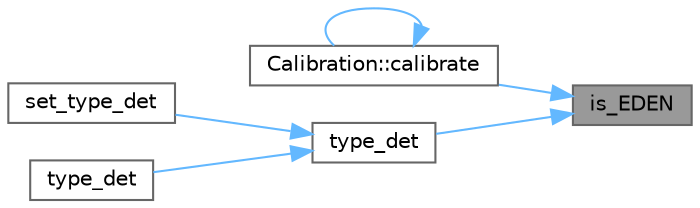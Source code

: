 digraph "is_EDEN"
{
 // LATEX_PDF_SIZE
  bgcolor="transparent";
  edge [fontname=Helvetica,fontsize=10,labelfontname=Helvetica,labelfontsize=10];
  node [fontname=Helvetica,fontsize=10,shape=box,height=0.2,width=0.4];
  rankdir="RL";
  Node1 [id="Node000001",label="is_EDEN",height=0.2,width=0.4,color="gray40", fillcolor="grey60", style="filled", fontcolor="black",tooltip=" "];
  Node1 -> Node2 [id="edge1_Node000001_Node000002",dir="back",color="steelblue1",style="solid",tooltip=" "];
  Node2 [id="Node000002",label="Calibration::calibrate",height=0.2,width=0.4,color="grey40", fillcolor="white", style="filled",URL="$class_calibration.html#a27dceb76411635e8775614a66aee41ec",tooltip=" "];
  Node2 -> Node2 [id="edge2_Node000002_Node000002",dir="back",color="steelblue1",style="solid",tooltip=" "];
  Node1 -> Node3 [id="edge3_Node000001_Node000003",dir="back",color="steelblue1",style="solid",tooltip=" "];
  Node3 [id="Node000003",label="type_det",height=0.2,width=0.4,color="grey40", fillcolor="white", style="filled",URL="$utils_8hpp.html#a738dc97f1763fe81740b8614f33ebfc2",tooltip=" "];
  Node3 -> Node4 [id="edge4_Node000003_Node000004",dir="back",color="steelblue1",style="solid",tooltip=" "];
  Node4 [id="Node000004",label="set_type_det",height=0.2,width=0.4,color="grey40", fillcolor="white", style="filled",URL="$utils_8hpp.html#ace04ea2599cbee5c4da4e0f6a401470c",tooltip=" "];
  Node3 -> Node5 [id="edge5_Node000003_Node000005",dir="back",color="steelblue1",style="solid",tooltip=" "];
  Node5 [id="Node000005",label="type_det",height=0.2,width=0.4,color="grey40", fillcolor="white", style="filled",URL="$utils_8hpp.html#aedd370e04965d1b6a467bf73fa024160",tooltip=" "];
}
